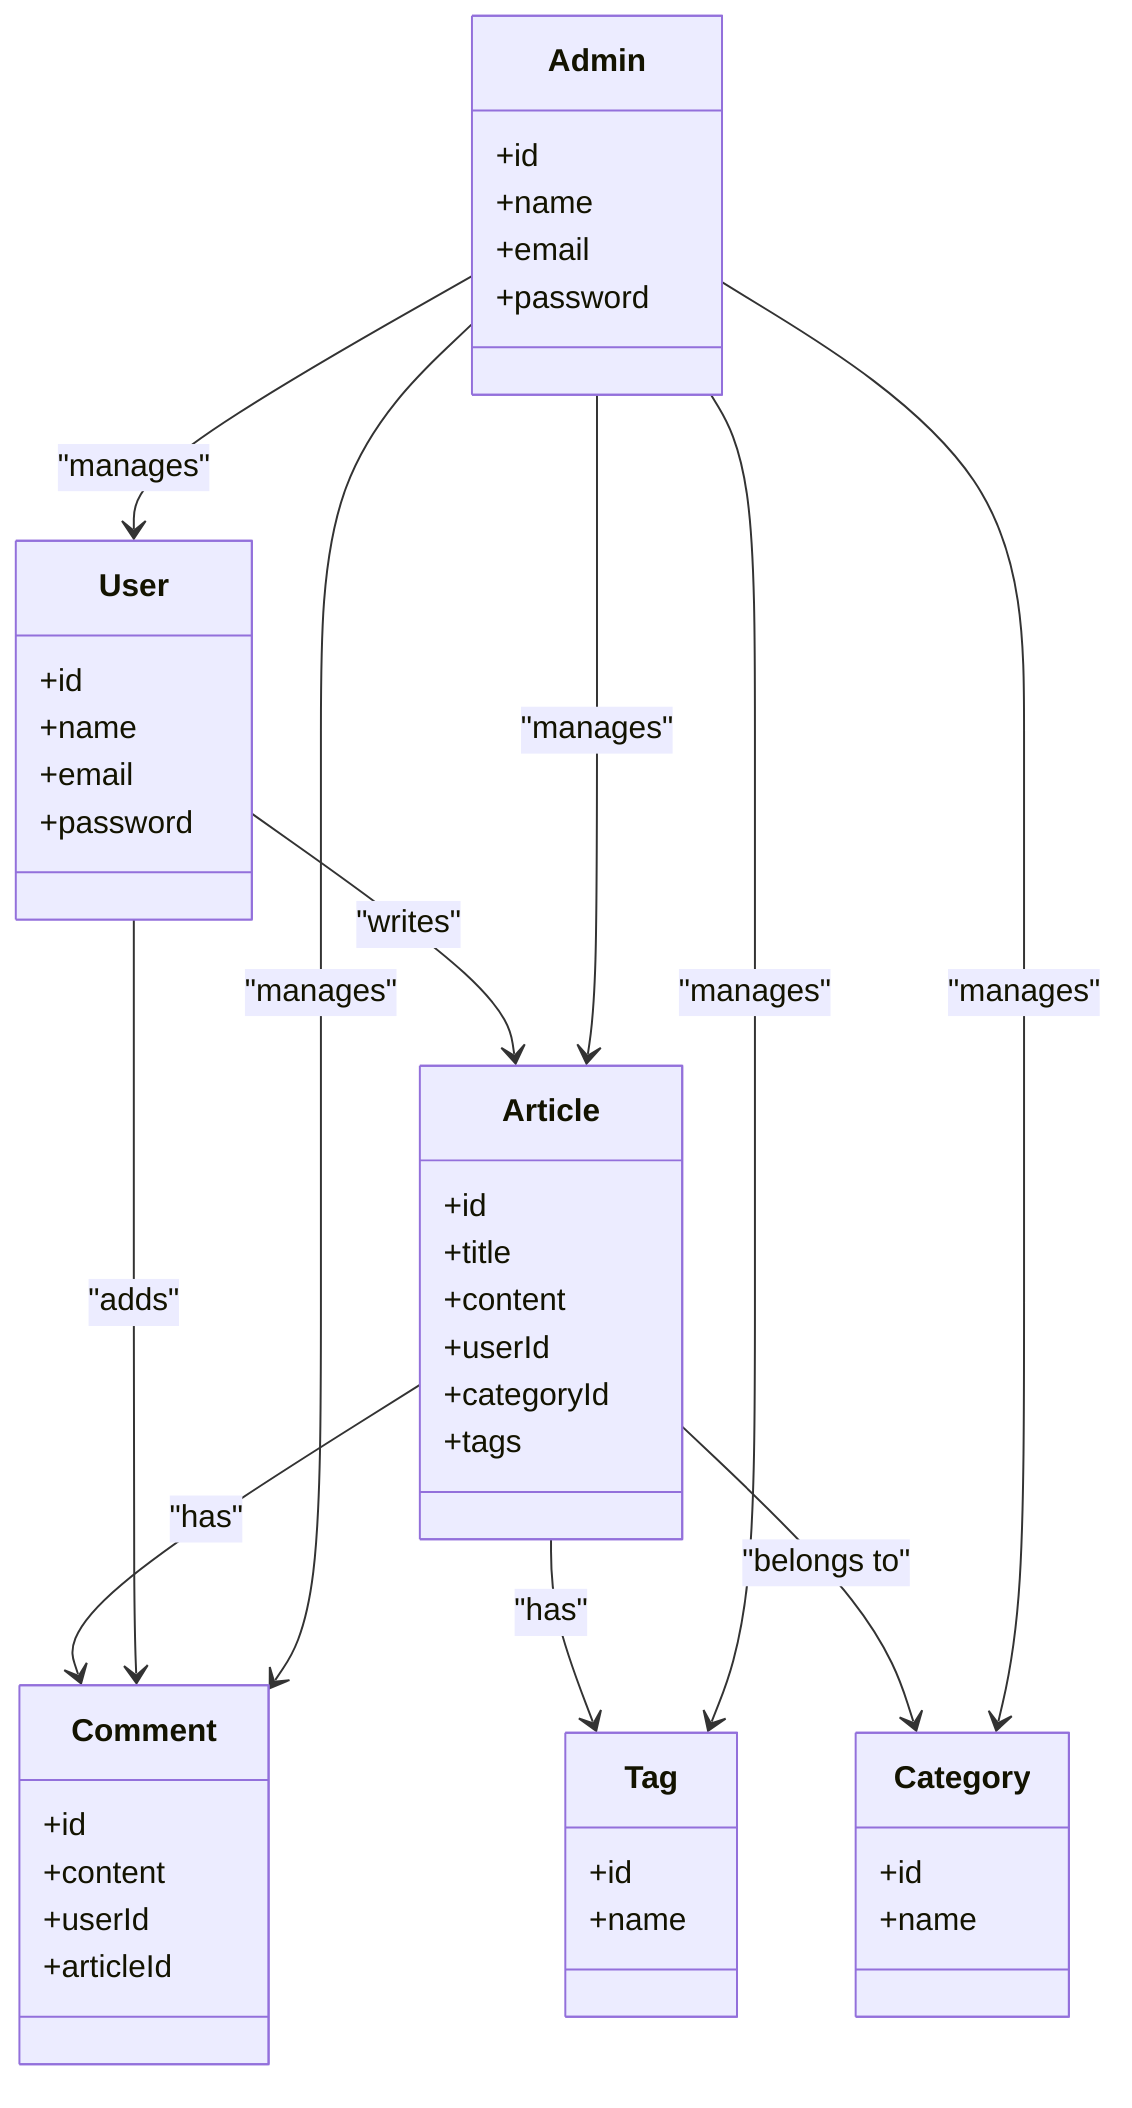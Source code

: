 %%{init: {'themeVariables': { 'primaryColor': '#87CEEB', 'edgeLabelBackground':'#87CEEB', 'tertiaryColor': '#D6EAF8' }}}%%
classDiagram
    class User {
        +id
        +name
        +email
        +password
    }

    class Article {
        +id
        +title
        +content
        +userId
        +categoryId
        +tags
    }

    class Comment {
        +id
        +content
        +userId
        +articleId
    }

    class Tag {
        +id
        +name
    }

    class Category {
        +id
        +name
    }

    class Admin {
        +id
        +name
        +email
        +password
    }

    %% Relations
    User --> Article : "writes"
    Article --> Comment : "has"
    User --> Comment : "adds"
    Article --> Tag : "has"
    Article --> Category : "belongs to"
    Admin --> Article : "manages"
    Admin --> Tag : "manages"
    Admin --> Category : "manages"
    Admin --> Comment : "manages"
    Admin --> User : "manages"